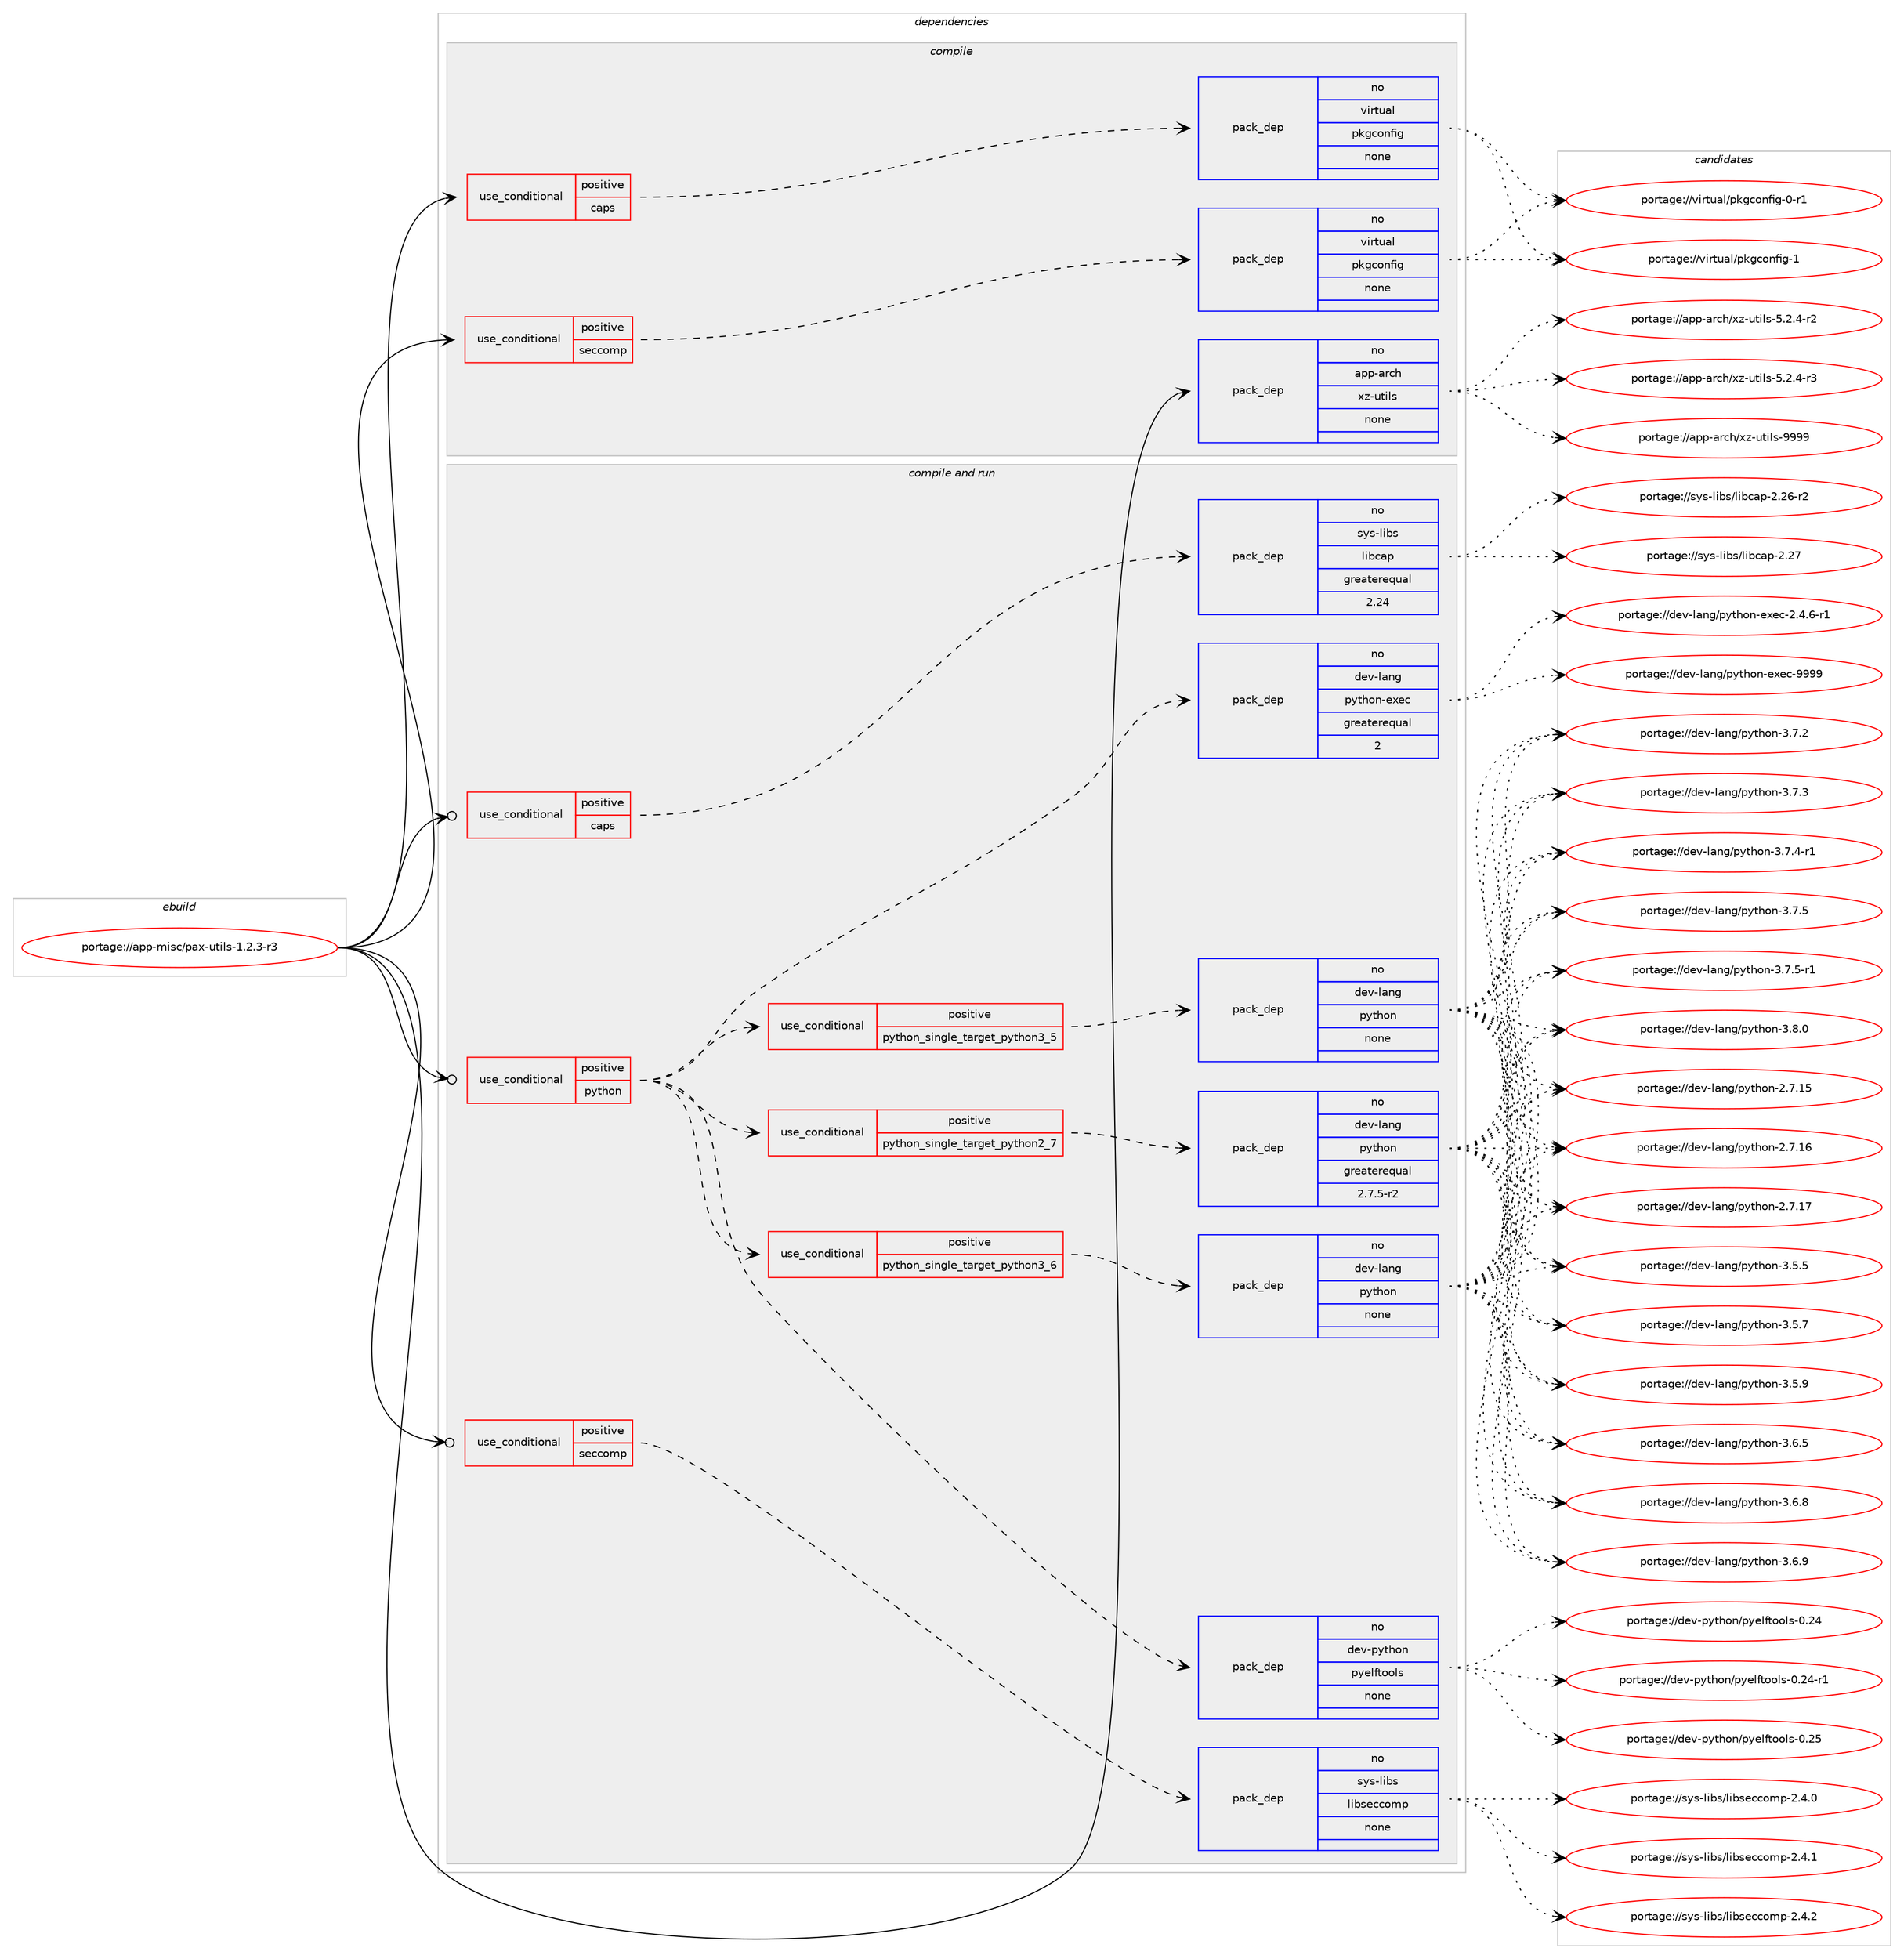 digraph prolog {

# *************
# Graph options
# *************

newrank=true;
concentrate=true;
compound=true;
graph [rankdir=LR,fontname=Helvetica,fontsize=10,ranksep=1.5];#, ranksep=2.5, nodesep=0.2];
edge  [arrowhead=vee];
node  [fontname=Helvetica,fontsize=10];

# **********
# The ebuild
# **********

subgraph cluster_leftcol {
color=gray;
rank=same;
label=<<i>ebuild</i>>;
id [label="portage://app-misc/pax-utils-1.2.3-r3", color=red, width=4, href="../app-misc/pax-utils-1.2.3-r3.svg"];
}

# ****************
# The dependencies
# ****************

subgraph cluster_midcol {
color=gray;
label=<<i>dependencies</i>>;
subgraph cluster_compile {
fillcolor="#eeeeee";
style=filled;
label=<<i>compile</i>>;
subgraph cond8870 {
dependency35395 [label=<<TABLE BORDER="0" CELLBORDER="1" CELLSPACING="0" CELLPADDING="4"><TR><TD ROWSPAN="3" CELLPADDING="10">use_conditional</TD></TR><TR><TD>positive</TD></TR><TR><TD>caps</TD></TR></TABLE>>, shape=none, color=red];
subgraph pack25956 {
dependency35396 [label=<<TABLE BORDER="0" CELLBORDER="1" CELLSPACING="0" CELLPADDING="4" WIDTH="220"><TR><TD ROWSPAN="6" CELLPADDING="30">pack_dep</TD></TR><TR><TD WIDTH="110">no</TD></TR><TR><TD>virtual</TD></TR><TR><TD>pkgconfig</TD></TR><TR><TD>none</TD></TR><TR><TD></TD></TR></TABLE>>, shape=none, color=blue];
}
dependency35395:e -> dependency35396:w [weight=20,style="dashed",arrowhead="vee"];
}
id:e -> dependency35395:w [weight=20,style="solid",arrowhead="vee"];
subgraph cond8871 {
dependency35397 [label=<<TABLE BORDER="0" CELLBORDER="1" CELLSPACING="0" CELLPADDING="4"><TR><TD ROWSPAN="3" CELLPADDING="10">use_conditional</TD></TR><TR><TD>positive</TD></TR><TR><TD>seccomp</TD></TR></TABLE>>, shape=none, color=red];
subgraph pack25957 {
dependency35398 [label=<<TABLE BORDER="0" CELLBORDER="1" CELLSPACING="0" CELLPADDING="4" WIDTH="220"><TR><TD ROWSPAN="6" CELLPADDING="30">pack_dep</TD></TR><TR><TD WIDTH="110">no</TD></TR><TR><TD>virtual</TD></TR><TR><TD>pkgconfig</TD></TR><TR><TD>none</TD></TR><TR><TD></TD></TR></TABLE>>, shape=none, color=blue];
}
dependency35397:e -> dependency35398:w [weight=20,style="dashed",arrowhead="vee"];
}
id:e -> dependency35397:w [weight=20,style="solid",arrowhead="vee"];
subgraph pack25958 {
dependency35399 [label=<<TABLE BORDER="0" CELLBORDER="1" CELLSPACING="0" CELLPADDING="4" WIDTH="220"><TR><TD ROWSPAN="6" CELLPADDING="30">pack_dep</TD></TR><TR><TD WIDTH="110">no</TD></TR><TR><TD>app-arch</TD></TR><TR><TD>xz-utils</TD></TR><TR><TD>none</TD></TR><TR><TD></TD></TR></TABLE>>, shape=none, color=blue];
}
id:e -> dependency35399:w [weight=20,style="solid",arrowhead="vee"];
}
subgraph cluster_compileandrun {
fillcolor="#eeeeee";
style=filled;
label=<<i>compile and run</i>>;
subgraph cond8872 {
dependency35400 [label=<<TABLE BORDER="0" CELLBORDER="1" CELLSPACING="0" CELLPADDING="4"><TR><TD ROWSPAN="3" CELLPADDING="10">use_conditional</TD></TR><TR><TD>positive</TD></TR><TR><TD>caps</TD></TR></TABLE>>, shape=none, color=red];
subgraph pack25959 {
dependency35401 [label=<<TABLE BORDER="0" CELLBORDER="1" CELLSPACING="0" CELLPADDING="4" WIDTH="220"><TR><TD ROWSPAN="6" CELLPADDING="30">pack_dep</TD></TR><TR><TD WIDTH="110">no</TD></TR><TR><TD>sys-libs</TD></TR><TR><TD>libcap</TD></TR><TR><TD>greaterequal</TD></TR><TR><TD>2.24</TD></TR></TABLE>>, shape=none, color=blue];
}
dependency35400:e -> dependency35401:w [weight=20,style="dashed",arrowhead="vee"];
}
id:e -> dependency35400:w [weight=20,style="solid",arrowhead="odotvee"];
subgraph cond8873 {
dependency35402 [label=<<TABLE BORDER="0" CELLBORDER="1" CELLSPACING="0" CELLPADDING="4"><TR><TD ROWSPAN="3" CELLPADDING="10">use_conditional</TD></TR><TR><TD>positive</TD></TR><TR><TD>python</TD></TR></TABLE>>, shape=none, color=red];
subgraph cond8874 {
dependency35403 [label=<<TABLE BORDER="0" CELLBORDER="1" CELLSPACING="0" CELLPADDING="4"><TR><TD ROWSPAN="3" CELLPADDING="10">use_conditional</TD></TR><TR><TD>positive</TD></TR><TR><TD>python_single_target_python2_7</TD></TR></TABLE>>, shape=none, color=red];
subgraph pack25960 {
dependency35404 [label=<<TABLE BORDER="0" CELLBORDER="1" CELLSPACING="0" CELLPADDING="4" WIDTH="220"><TR><TD ROWSPAN="6" CELLPADDING="30">pack_dep</TD></TR><TR><TD WIDTH="110">no</TD></TR><TR><TD>dev-lang</TD></TR><TR><TD>python</TD></TR><TR><TD>greaterequal</TD></TR><TR><TD>2.7.5-r2</TD></TR></TABLE>>, shape=none, color=blue];
}
dependency35403:e -> dependency35404:w [weight=20,style="dashed",arrowhead="vee"];
}
dependency35402:e -> dependency35403:w [weight=20,style="dashed",arrowhead="vee"];
subgraph cond8875 {
dependency35405 [label=<<TABLE BORDER="0" CELLBORDER="1" CELLSPACING="0" CELLPADDING="4"><TR><TD ROWSPAN="3" CELLPADDING="10">use_conditional</TD></TR><TR><TD>positive</TD></TR><TR><TD>python_single_target_python3_5</TD></TR></TABLE>>, shape=none, color=red];
subgraph pack25961 {
dependency35406 [label=<<TABLE BORDER="0" CELLBORDER="1" CELLSPACING="0" CELLPADDING="4" WIDTH="220"><TR><TD ROWSPAN="6" CELLPADDING="30">pack_dep</TD></TR><TR><TD WIDTH="110">no</TD></TR><TR><TD>dev-lang</TD></TR><TR><TD>python</TD></TR><TR><TD>none</TD></TR><TR><TD></TD></TR></TABLE>>, shape=none, color=blue];
}
dependency35405:e -> dependency35406:w [weight=20,style="dashed",arrowhead="vee"];
}
dependency35402:e -> dependency35405:w [weight=20,style="dashed",arrowhead="vee"];
subgraph cond8876 {
dependency35407 [label=<<TABLE BORDER="0" CELLBORDER="1" CELLSPACING="0" CELLPADDING="4"><TR><TD ROWSPAN="3" CELLPADDING="10">use_conditional</TD></TR><TR><TD>positive</TD></TR><TR><TD>python_single_target_python3_6</TD></TR></TABLE>>, shape=none, color=red];
subgraph pack25962 {
dependency35408 [label=<<TABLE BORDER="0" CELLBORDER="1" CELLSPACING="0" CELLPADDING="4" WIDTH="220"><TR><TD ROWSPAN="6" CELLPADDING="30">pack_dep</TD></TR><TR><TD WIDTH="110">no</TD></TR><TR><TD>dev-lang</TD></TR><TR><TD>python</TD></TR><TR><TD>none</TD></TR><TR><TD></TD></TR></TABLE>>, shape=none, color=blue];
}
dependency35407:e -> dependency35408:w [weight=20,style="dashed",arrowhead="vee"];
}
dependency35402:e -> dependency35407:w [weight=20,style="dashed",arrowhead="vee"];
subgraph pack25963 {
dependency35409 [label=<<TABLE BORDER="0" CELLBORDER="1" CELLSPACING="0" CELLPADDING="4" WIDTH="220"><TR><TD ROWSPAN="6" CELLPADDING="30">pack_dep</TD></TR><TR><TD WIDTH="110">no</TD></TR><TR><TD>dev-lang</TD></TR><TR><TD>python-exec</TD></TR><TR><TD>greaterequal</TD></TR><TR><TD>2</TD></TR></TABLE>>, shape=none, color=blue];
}
dependency35402:e -> dependency35409:w [weight=20,style="dashed",arrowhead="vee"];
subgraph pack25964 {
dependency35410 [label=<<TABLE BORDER="0" CELLBORDER="1" CELLSPACING="0" CELLPADDING="4" WIDTH="220"><TR><TD ROWSPAN="6" CELLPADDING="30">pack_dep</TD></TR><TR><TD WIDTH="110">no</TD></TR><TR><TD>dev-python</TD></TR><TR><TD>pyelftools</TD></TR><TR><TD>none</TD></TR><TR><TD></TD></TR></TABLE>>, shape=none, color=blue];
}
dependency35402:e -> dependency35410:w [weight=20,style="dashed",arrowhead="vee"];
}
id:e -> dependency35402:w [weight=20,style="solid",arrowhead="odotvee"];
subgraph cond8877 {
dependency35411 [label=<<TABLE BORDER="0" CELLBORDER="1" CELLSPACING="0" CELLPADDING="4"><TR><TD ROWSPAN="3" CELLPADDING="10">use_conditional</TD></TR><TR><TD>positive</TD></TR><TR><TD>seccomp</TD></TR></TABLE>>, shape=none, color=red];
subgraph pack25965 {
dependency35412 [label=<<TABLE BORDER="0" CELLBORDER="1" CELLSPACING="0" CELLPADDING="4" WIDTH="220"><TR><TD ROWSPAN="6" CELLPADDING="30">pack_dep</TD></TR><TR><TD WIDTH="110">no</TD></TR><TR><TD>sys-libs</TD></TR><TR><TD>libseccomp</TD></TR><TR><TD>none</TD></TR><TR><TD></TD></TR></TABLE>>, shape=none, color=blue];
}
dependency35411:e -> dependency35412:w [weight=20,style="dashed",arrowhead="vee"];
}
id:e -> dependency35411:w [weight=20,style="solid",arrowhead="odotvee"];
}
subgraph cluster_run {
fillcolor="#eeeeee";
style=filled;
label=<<i>run</i>>;
}
}

# **************
# The candidates
# **************

subgraph cluster_choices {
rank=same;
color=gray;
label=<<i>candidates</i>>;

subgraph choice25956 {
color=black;
nodesep=1;
choiceportage11810511411611797108471121071039911111010210510345484511449 [label="portage://virtual/pkgconfig-0-r1", color=red, width=4,href="../virtual/pkgconfig-0-r1.svg"];
choiceportage1181051141161179710847112107103991111101021051034549 [label="portage://virtual/pkgconfig-1", color=red, width=4,href="../virtual/pkgconfig-1.svg"];
dependency35396:e -> choiceportage11810511411611797108471121071039911111010210510345484511449:w [style=dotted,weight="100"];
dependency35396:e -> choiceportage1181051141161179710847112107103991111101021051034549:w [style=dotted,weight="100"];
}
subgraph choice25957 {
color=black;
nodesep=1;
choiceportage11810511411611797108471121071039911111010210510345484511449 [label="portage://virtual/pkgconfig-0-r1", color=red, width=4,href="../virtual/pkgconfig-0-r1.svg"];
choiceportage1181051141161179710847112107103991111101021051034549 [label="portage://virtual/pkgconfig-1", color=red, width=4,href="../virtual/pkgconfig-1.svg"];
dependency35398:e -> choiceportage11810511411611797108471121071039911111010210510345484511449:w [style=dotted,weight="100"];
dependency35398:e -> choiceportage1181051141161179710847112107103991111101021051034549:w [style=dotted,weight="100"];
}
subgraph choice25958 {
color=black;
nodesep=1;
choiceportage9711211245971149910447120122451171161051081154553465046524511450 [label="portage://app-arch/xz-utils-5.2.4-r2", color=red, width=4,href="../app-arch/xz-utils-5.2.4-r2.svg"];
choiceportage9711211245971149910447120122451171161051081154553465046524511451 [label="portage://app-arch/xz-utils-5.2.4-r3", color=red, width=4,href="../app-arch/xz-utils-5.2.4-r3.svg"];
choiceportage9711211245971149910447120122451171161051081154557575757 [label="portage://app-arch/xz-utils-9999", color=red, width=4,href="../app-arch/xz-utils-9999.svg"];
dependency35399:e -> choiceportage9711211245971149910447120122451171161051081154553465046524511450:w [style=dotted,weight="100"];
dependency35399:e -> choiceportage9711211245971149910447120122451171161051081154553465046524511451:w [style=dotted,weight="100"];
dependency35399:e -> choiceportage9711211245971149910447120122451171161051081154557575757:w [style=dotted,weight="100"];
}
subgraph choice25959 {
color=black;
nodesep=1;
choiceportage11512111545108105981154710810598999711245504650544511450 [label="portage://sys-libs/libcap-2.26-r2", color=red, width=4,href="../sys-libs/libcap-2.26-r2.svg"];
choiceportage1151211154510810598115471081059899971124550465055 [label="portage://sys-libs/libcap-2.27", color=red, width=4,href="../sys-libs/libcap-2.27.svg"];
dependency35401:e -> choiceportage11512111545108105981154710810598999711245504650544511450:w [style=dotted,weight="100"];
dependency35401:e -> choiceportage1151211154510810598115471081059899971124550465055:w [style=dotted,weight="100"];
}
subgraph choice25960 {
color=black;
nodesep=1;
choiceportage10010111845108971101034711212111610411111045504655464953 [label="portage://dev-lang/python-2.7.15", color=red, width=4,href="../dev-lang/python-2.7.15.svg"];
choiceportage10010111845108971101034711212111610411111045504655464954 [label="portage://dev-lang/python-2.7.16", color=red, width=4,href="../dev-lang/python-2.7.16.svg"];
choiceportage10010111845108971101034711212111610411111045504655464955 [label="portage://dev-lang/python-2.7.17", color=red, width=4,href="../dev-lang/python-2.7.17.svg"];
choiceportage100101118451089711010347112121116104111110455146534653 [label="portage://dev-lang/python-3.5.5", color=red, width=4,href="../dev-lang/python-3.5.5.svg"];
choiceportage100101118451089711010347112121116104111110455146534655 [label="portage://dev-lang/python-3.5.7", color=red, width=4,href="../dev-lang/python-3.5.7.svg"];
choiceportage100101118451089711010347112121116104111110455146534657 [label="portage://dev-lang/python-3.5.9", color=red, width=4,href="../dev-lang/python-3.5.9.svg"];
choiceportage100101118451089711010347112121116104111110455146544653 [label="portage://dev-lang/python-3.6.5", color=red, width=4,href="../dev-lang/python-3.6.5.svg"];
choiceportage100101118451089711010347112121116104111110455146544656 [label="portage://dev-lang/python-3.6.8", color=red, width=4,href="../dev-lang/python-3.6.8.svg"];
choiceportage100101118451089711010347112121116104111110455146544657 [label="portage://dev-lang/python-3.6.9", color=red, width=4,href="../dev-lang/python-3.6.9.svg"];
choiceportage100101118451089711010347112121116104111110455146554650 [label="portage://dev-lang/python-3.7.2", color=red, width=4,href="../dev-lang/python-3.7.2.svg"];
choiceportage100101118451089711010347112121116104111110455146554651 [label="portage://dev-lang/python-3.7.3", color=red, width=4,href="../dev-lang/python-3.7.3.svg"];
choiceportage1001011184510897110103471121211161041111104551465546524511449 [label="portage://dev-lang/python-3.7.4-r1", color=red, width=4,href="../dev-lang/python-3.7.4-r1.svg"];
choiceportage100101118451089711010347112121116104111110455146554653 [label="portage://dev-lang/python-3.7.5", color=red, width=4,href="../dev-lang/python-3.7.5.svg"];
choiceportage1001011184510897110103471121211161041111104551465546534511449 [label="portage://dev-lang/python-3.7.5-r1", color=red, width=4,href="../dev-lang/python-3.7.5-r1.svg"];
choiceportage100101118451089711010347112121116104111110455146564648 [label="portage://dev-lang/python-3.8.0", color=red, width=4,href="../dev-lang/python-3.8.0.svg"];
dependency35404:e -> choiceportage10010111845108971101034711212111610411111045504655464953:w [style=dotted,weight="100"];
dependency35404:e -> choiceportage10010111845108971101034711212111610411111045504655464954:w [style=dotted,weight="100"];
dependency35404:e -> choiceportage10010111845108971101034711212111610411111045504655464955:w [style=dotted,weight="100"];
dependency35404:e -> choiceportage100101118451089711010347112121116104111110455146534653:w [style=dotted,weight="100"];
dependency35404:e -> choiceportage100101118451089711010347112121116104111110455146534655:w [style=dotted,weight="100"];
dependency35404:e -> choiceportage100101118451089711010347112121116104111110455146534657:w [style=dotted,weight="100"];
dependency35404:e -> choiceportage100101118451089711010347112121116104111110455146544653:w [style=dotted,weight="100"];
dependency35404:e -> choiceportage100101118451089711010347112121116104111110455146544656:w [style=dotted,weight="100"];
dependency35404:e -> choiceportage100101118451089711010347112121116104111110455146544657:w [style=dotted,weight="100"];
dependency35404:e -> choiceportage100101118451089711010347112121116104111110455146554650:w [style=dotted,weight="100"];
dependency35404:e -> choiceportage100101118451089711010347112121116104111110455146554651:w [style=dotted,weight="100"];
dependency35404:e -> choiceportage1001011184510897110103471121211161041111104551465546524511449:w [style=dotted,weight="100"];
dependency35404:e -> choiceportage100101118451089711010347112121116104111110455146554653:w [style=dotted,weight="100"];
dependency35404:e -> choiceportage1001011184510897110103471121211161041111104551465546534511449:w [style=dotted,weight="100"];
dependency35404:e -> choiceportage100101118451089711010347112121116104111110455146564648:w [style=dotted,weight="100"];
}
subgraph choice25961 {
color=black;
nodesep=1;
choiceportage10010111845108971101034711212111610411111045504655464953 [label="portage://dev-lang/python-2.7.15", color=red, width=4,href="../dev-lang/python-2.7.15.svg"];
choiceportage10010111845108971101034711212111610411111045504655464954 [label="portage://dev-lang/python-2.7.16", color=red, width=4,href="../dev-lang/python-2.7.16.svg"];
choiceportage10010111845108971101034711212111610411111045504655464955 [label="portage://dev-lang/python-2.7.17", color=red, width=4,href="../dev-lang/python-2.7.17.svg"];
choiceportage100101118451089711010347112121116104111110455146534653 [label="portage://dev-lang/python-3.5.5", color=red, width=4,href="../dev-lang/python-3.5.5.svg"];
choiceportage100101118451089711010347112121116104111110455146534655 [label="portage://dev-lang/python-3.5.7", color=red, width=4,href="../dev-lang/python-3.5.7.svg"];
choiceportage100101118451089711010347112121116104111110455146534657 [label="portage://dev-lang/python-3.5.9", color=red, width=4,href="../dev-lang/python-3.5.9.svg"];
choiceportage100101118451089711010347112121116104111110455146544653 [label="portage://dev-lang/python-3.6.5", color=red, width=4,href="../dev-lang/python-3.6.5.svg"];
choiceportage100101118451089711010347112121116104111110455146544656 [label="portage://dev-lang/python-3.6.8", color=red, width=4,href="../dev-lang/python-3.6.8.svg"];
choiceportage100101118451089711010347112121116104111110455146544657 [label="portage://dev-lang/python-3.6.9", color=red, width=4,href="../dev-lang/python-3.6.9.svg"];
choiceportage100101118451089711010347112121116104111110455146554650 [label="portage://dev-lang/python-3.7.2", color=red, width=4,href="../dev-lang/python-3.7.2.svg"];
choiceportage100101118451089711010347112121116104111110455146554651 [label="portage://dev-lang/python-3.7.3", color=red, width=4,href="../dev-lang/python-3.7.3.svg"];
choiceportage1001011184510897110103471121211161041111104551465546524511449 [label="portage://dev-lang/python-3.7.4-r1", color=red, width=4,href="../dev-lang/python-3.7.4-r1.svg"];
choiceportage100101118451089711010347112121116104111110455146554653 [label="portage://dev-lang/python-3.7.5", color=red, width=4,href="../dev-lang/python-3.7.5.svg"];
choiceportage1001011184510897110103471121211161041111104551465546534511449 [label="portage://dev-lang/python-3.7.5-r1", color=red, width=4,href="../dev-lang/python-3.7.5-r1.svg"];
choiceportage100101118451089711010347112121116104111110455146564648 [label="portage://dev-lang/python-3.8.0", color=red, width=4,href="../dev-lang/python-3.8.0.svg"];
dependency35406:e -> choiceportage10010111845108971101034711212111610411111045504655464953:w [style=dotted,weight="100"];
dependency35406:e -> choiceportage10010111845108971101034711212111610411111045504655464954:w [style=dotted,weight="100"];
dependency35406:e -> choiceportage10010111845108971101034711212111610411111045504655464955:w [style=dotted,weight="100"];
dependency35406:e -> choiceportage100101118451089711010347112121116104111110455146534653:w [style=dotted,weight="100"];
dependency35406:e -> choiceportage100101118451089711010347112121116104111110455146534655:w [style=dotted,weight="100"];
dependency35406:e -> choiceportage100101118451089711010347112121116104111110455146534657:w [style=dotted,weight="100"];
dependency35406:e -> choiceportage100101118451089711010347112121116104111110455146544653:w [style=dotted,weight="100"];
dependency35406:e -> choiceportage100101118451089711010347112121116104111110455146544656:w [style=dotted,weight="100"];
dependency35406:e -> choiceportage100101118451089711010347112121116104111110455146544657:w [style=dotted,weight="100"];
dependency35406:e -> choiceportage100101118451089711010347112121116104111110455146554650:w [style=dotted,weight="100"];
dependency35406:e -> choiceportage100101118451089711010347112121116104111110455146554651:w [style=dotted,weight="100"];
dependency35406:e -> choiceportage1001011184510897110103471121211161041111104551465546524511449:w [style=dotted,weight="100"];
dependency35406:e -> choiceportage100101118451089711010347112121116104111110455146554653:w [style=dotted,weight="100"];
dependency35406:e -> choiceportage1001011184510897110103471121211161041111104551465546534511449:w [style=dotted,weight="100"];
dependency35406:e -> choiceportage100101118451089711010347112121116104111110455146564648:w [style=dotted,weight="100"];
}
subgraph choice25962 {
color=black;
nodesep=1;
choiceportage10010111845108971101034711212111610411111045504655464953 [label="portage://dev-lang/python-2.7.15", color=red, width=4,href="../dev-lang/python-2.7.15.svg"];
choiceportage10010111845108971101034711212111610411111045504655464954 [label="portage://dev-lang/python-2.7.16", color=red, width=4,href="../dev-lang/python-2.7.16.svg"];
choiceportage10010111845108971101034711212111610411111045504655464955 [label="portage://dev-lang/python-2.7.17", color=red, width=4,href="../dev-lang/python-2.7.17.svg"];
choiceportage100101118451089711010347112121116104111110455146534653 [label="portage://dev-lang/python-3.5.5", color=red, width=4,href="../dev-lang/python-3.5.5.svg"];
choiceportage100101118451089711010347112121116104111110455146534655 [label="portage://dev-lang/python-3.5.7", color=red, width=4,href="../dev-lang/python-3.5.7.svg"];
choiceportage100101118451089711010347112121116104111110455146534657 [label="portage://dev-lang/python-3.5.9", color=red, width=4,href="../dev-lang/python-3.5.9.svg"];
choiceportage100101118451089711010347112121116104111110455146544653 [label="portage://dev-lang/python-3.6.5", color=red, width=4,href="../dev-lang/python-3.6.5.svg"];
choiceportage100101118451089711010347112121116104111110455146544656 [label="portage://dev-lang/python-3.6.8", color=red, width=4,href="../dev-lang/python-3.6.8.svg"];
choiceportage100101118451089711010347112121116104111110455146544657 [label="portage://dev-lang/python-3.6.9", color=red, width=4,href="../dev-lang/python-3.6.9.svg"];
choiceportage100101118451089711010347112121116104111110455146554650 [label="portage://dev-lang/python-3.7.2", color=red, width=4,href="../dev-lang/python-3.7.2.svg"];
choiceportage100101118451089711010347112121116104111110455146554651 [label="portage://dev-lang/python-3.7.3", color=red, width=4,href="../dev-lang/python-3.7.3.svg"];
choiceportage1001011184510897110103471121211161041111104551465546524511449 [label="portage://dev-lang/python-3.7.4-r1", color=red, width=4,href="../dev-lang/python-3.7.4-r1.svg"];
choiceportage100101118451089711010347112121116104111110455146554653 [label="portage://dev-lang/python-3.7.5", color=red, width=4,href="../dev-lang/python-3.7.5.svg"];
choiceportage1001011184510897110103471121211161041111104551465546534511449 [label="portage://dev-lang/python-3.7.5-r1", color=red, width=4,href="../dev-lang/python-3.7.5-r1.svg"];
choiceportage100101118451089711010347112121116104111110455146564648 [label="portage://dev-lang/python-3.8.0", color=red, width=4,href="../dev-lang/python-3.8.0.svg"];
dependency35408:e -> choiceportage10010111845108971101034711212111610411111045504655464953:w [style=dotted,weight="100"];
dependency35408:e -> choiceportage10010111845108971101034711212111610411111045504655464954:w [style=dotted,weight="100"];
dependency35408:e -> choiceportage10010111845108971101034711212111610411111045504655464955:w [style=dotted,weight="100"];
dependency35408:e -> choiceportage100101118451089711010347112121116104111110455146534653:w [style=dotted,weight="100"];
dependency35408:e -> choiceportage100101118451089711010347112121116104111110455146534655:w [style=dotted,weight="100"];
dependency35408:e -> choiceportage100101118451089711010347112121116104111110455146534657:w [style=dotted,weight="100"];
dependency35408:e -> choiceportage100101118451089711010347112121116104111110455146544653:w [style=dotted,weight="100"];
dependency35408:e -> choiceportage100101118451089711010347112121116104111110455146544656:w [style=dotted,weight="100"];
dependency35408:e -> choiceportage100101118451089711010347112121116104111110455146544657:w [style=dotted,weight="100"];
dependency35408:e -> choiceportage100101118451089711010347112121116104111110455146554650:w [style=dotted,weight="100"];
dependency35408:e -> choiceportage100101118451089711010347112121116104111110455146554651:w [style=dotted,weight="100"];
dependency35408:e -> choiceportage1001011184510897110103471121211161041111104551465546524511449:w [style=dotted,weight="100"];
dependency35408:e -> choiceportage100101118451089711010347112121116104111110455146554653:w [style=dotted,weight="100"];
dependency35408:e -> choiceportage1001011184510897110103471121211161041111104551465546534511449:w [style=dotted,weight="100"];
dependency35408:e -> choiceportage100101118451089711010347112121116104111110455146564648:w [style=dotted,weight="100"];
}
subgraph choice25963 {
color=black;
nodesep=1;
choiceportage10010111845108971101034711212111610411111045101120101994550465246544511449 [label="portage://dev-lang/python-exec-2.4.6-r1", color=red, width=4,href="../dev-lang/python-exec-2.4.6-r1.svg"];
choiceportage10010111845108971101034711212111610411111045101120101994557575757 [label="portage://dev-lang/python-exec-9999", color=red, width=4,href="../dev-lang/python-exec-9999.svg"];
dependency35409:e -> choiceportage10010111845108971101034711212111610411111045101120101994550465246544511449:w [style=dotted,weight="100"];
dependency35409:e -> choiceportage10010111845108971101034711212111610411111045101120101994557575757:w [style=dotted,weight="100"];
}
subgraph choice25964 {
color=black;
nodesep=1;
choiceportage10010111845112121116104111110471121211011081021161111111081154548465052 [label="portage://dev-python/pyelftools-0.24", color=red, width=4,href="../dev-python/pyelftools-0.24.svg"];
choiceportage100101118451121211161041111104711212110110810211611111110811545484650524511449 [label="portage://dev-python/pyelftools-0.24-r1", color=red, width=4,href="../dev-python/pyelftools-0.24-r1.svg"];
choiceportage10010111845112121116104111110471121211011081021161111111081154548465053 [label="portage://dev-python/pyelftools-0.25", color=red, width=4,href="../dev-python/pyelftools-0.25.svg"];
dependency35410:e -> choiceportage10010111845112121116104111110471121211011081021161111111081154548465052:w [style=dotted,weight="100"];
dependency35410:e -> choiceportage100101118451121211161041111104711212110110810211611111110811545484650524511449:w [style=dotted,weight="100"];
dependency35410:e -> choiceportage10010111845112121116104111110471121211011081021161111111081154548465053:w [style=dotted,weight="100"];
}
subgraph choice25965 {
color=black;
nodesep=1;
choiceportage115121115451081059811547108105981151019999111109112455046524648 [label="portage://sys-libs/libseccomp-2.4.0", color=red, width=4,href="../sys-libs/libseccomp-2.4.0.svg"];
choiceportage115121115451081059811547108105981151019999111109112455046524649 [label="portage://sys-libs/libseccomp-2.4.1", color=red, width=4,href="../sys-libs/libseccomp-2.4.1.svg"];
choiceportage115121115451081059811547108105981151019999111109112455046524650 [label="portage://sys-libs/libseccomp-2.4.2", color=red, width=4,href="../sys-libs/libseccomp-2.4.2.svg"];
dependency35412:e -> choiceportage115121115451081059811547108105981151019999111109112455046524648:w [style=dotted,weight="100"];
dependency35412:e -> choiceportage115121115451081059811547108105981151019999111109112455046524649:w [style=dotted,weight="100"];
dependency35412:e -> choiceportage115121115451081059811547108105981151019999111109112455046524650:w [style=dotted,weight="100"];
}
}

}
